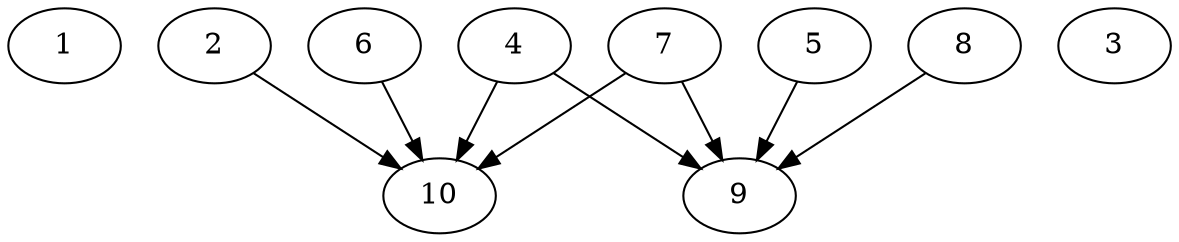 // DAG automatically generated by daggen at Thu Oct  3 13:58:05 2019
// ./daggen --dot -n 10 --ccr 0.5 --fat 0.9 --regular 0.5 --density 0.5 --mindata 5242880 --maxdata 52428800 
digraph G {
  1 [size="71624704", alpha="0.03", expect_size="35812352"] 
  2 [size="91877376", alpha="0.04", expect_size="45938688"] 
  2 -> 10 [size ="45938688"]
  3 [size="80375808", alpha="0.15", expect_size="40187904"] 
  4 [size="23822336", alpha="0.01", expect_size="11911168"] 
  4 -> 9 [size ="11911168"]
  4 -> 10 [size ="11911168"]
  5 [size="15036416", alpha="0.18", expect_size="7518208"] 
  5 -> 9 [size ="7518208"]
  6 [size="29220864", alpha="0.15", expect_size="14610432"] 
  6 -> 10 [size ="14610432"]
  7 [size="58546176", alpha="0.07", expect_size="29273088"] 
  7 -> 9 [size ="29273088"]
  7 -> 10 [size ="29273088"]
  8 [size="21870592", alpha="0.16", expect_size="10935296"] 
  8 -> 9 [size ="10935296"]
  9 [size="20803584", alpha="0.09", expect_size="10401792"] 
  10 [size="61935616", alpha="0.03", expect_size="30967808"] 
}
